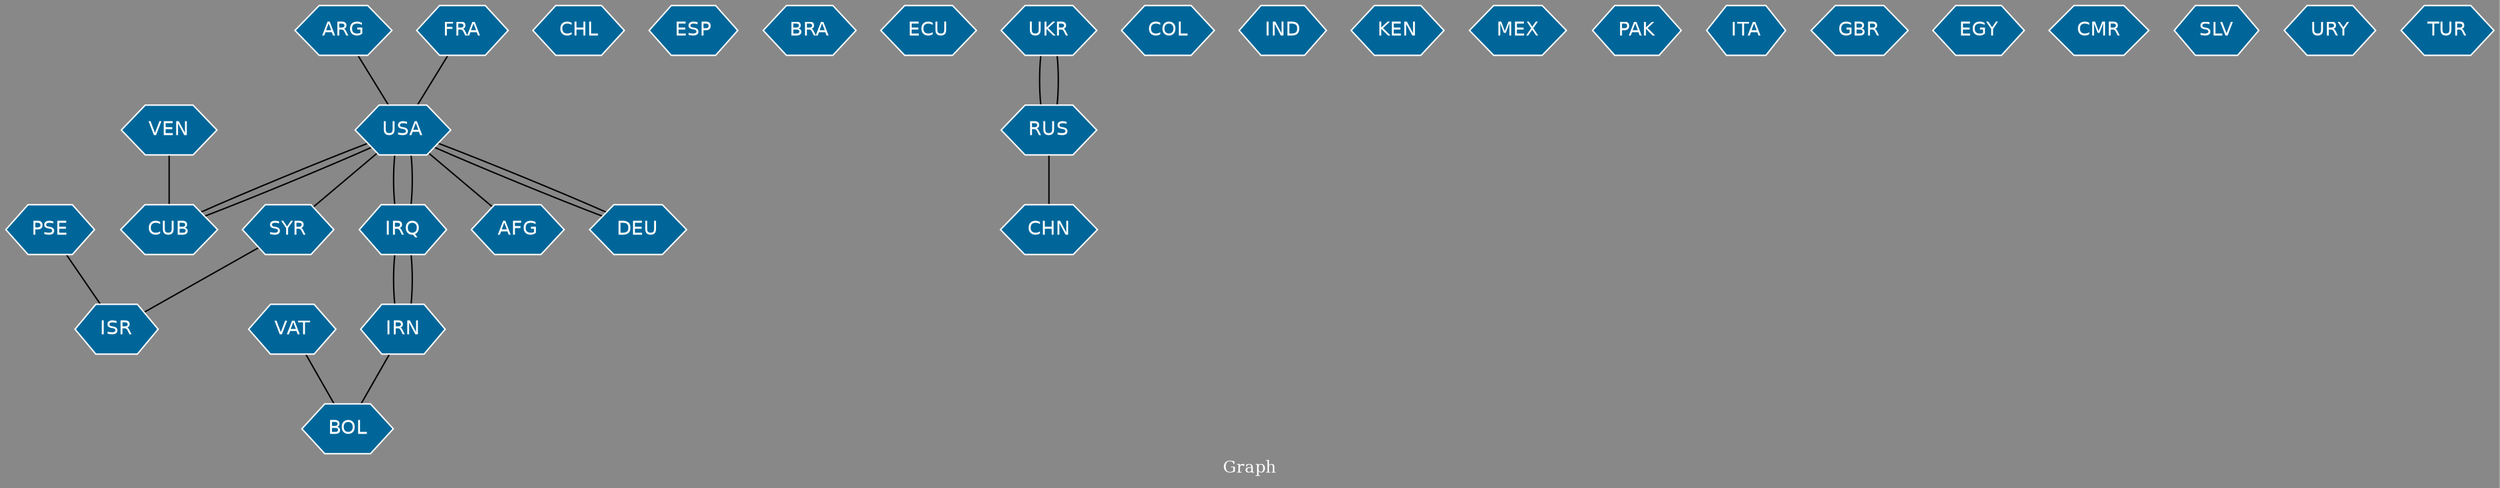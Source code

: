 // Countries together in item graph
graph {
	graph [bgcolor="#888888" fontcolor=white fontsize=12 label="Graph" outputorder=edgesfirst overlap=prism]
	node [color=white fillcolor="#006699" fontcolor=white fontname=Helvetica shape=hexagon style=filled]
	edge [arrowhead=open color=black fontcolor=white fontname=Courier fontsize=12]
		USA [label=USA]
		VAT [label=VAT]
		ARG [label=ARG]
		SYR [label=SYR]
		ISR [label=ISR]
		BOL [label=BOL]
		CHL [label=CHL]
		IRQ [label=IRQ]
		ESP [label=ESP]
		VEN [label=VEN]
		CUB [label=CUB]
		BRA [label=BRA]
		ECU [label=ECU]
		UKR [label=UKR]
		COL [label=COL]
		RUS [label=RUS]
		CHN [label=CHN]
		IND [label=IND]
		AFG [label=AFG]
		PSE [label=PSE]
		KEN [label=KEN]
		IRN [label=IRN]
		MEX [label=MEX]
		PAK [label=PAK]
		ITA [label=ITA]
		FRA [label=FRA]
		GBR [label=GBR]
		DEU [label=DEU]
		EGY [label=EGY]
		CMR [label=CMR]
		SLV [label=SLV]
		URY [label=URY]
		TUR [label=TUR]
			IRN -- BOL [weight=1]
			USA -- IRQ [weight=1]
			FRA -- USA [weight=1]
			SYR -- ISR [weight=1]
			IRQ -- IRN [weight=1]
			USA -- AFG [weight=1]
			IRQ -- USA [weight=3]
			PSE -- ISR [weight=1]
			VAT -- BOL [weight=1]
			USA -- CUB [weight=1]
			DEU -- USA [weight=1]
			RUS -- UKR [weight=5]
			IRN -- IRQ [weight=1]
			RUS -- CHN [weight=1]
			USA -- DEU [weight=1]
			UKR -- RUS [weight=7]
			CUB -- USA [weight=1]
			ARG -- USA [weight=1]
			VEN -- CUB [weight=1]
			USA -- SYR [weight=1]
}
